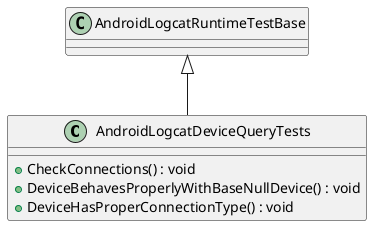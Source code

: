 @startuml
class AndroidLogcatDeviceQueryTests {
    + CheckConnections() : void
    + DeviceBehavesProperlyWithBaseNullDevice() : void
    + DeviceHasProperConnectionType() : void
}
AndroidLogcatRuntimeTestBase <|-- AndroidLogcatDeviceQueryTests
@enduml
